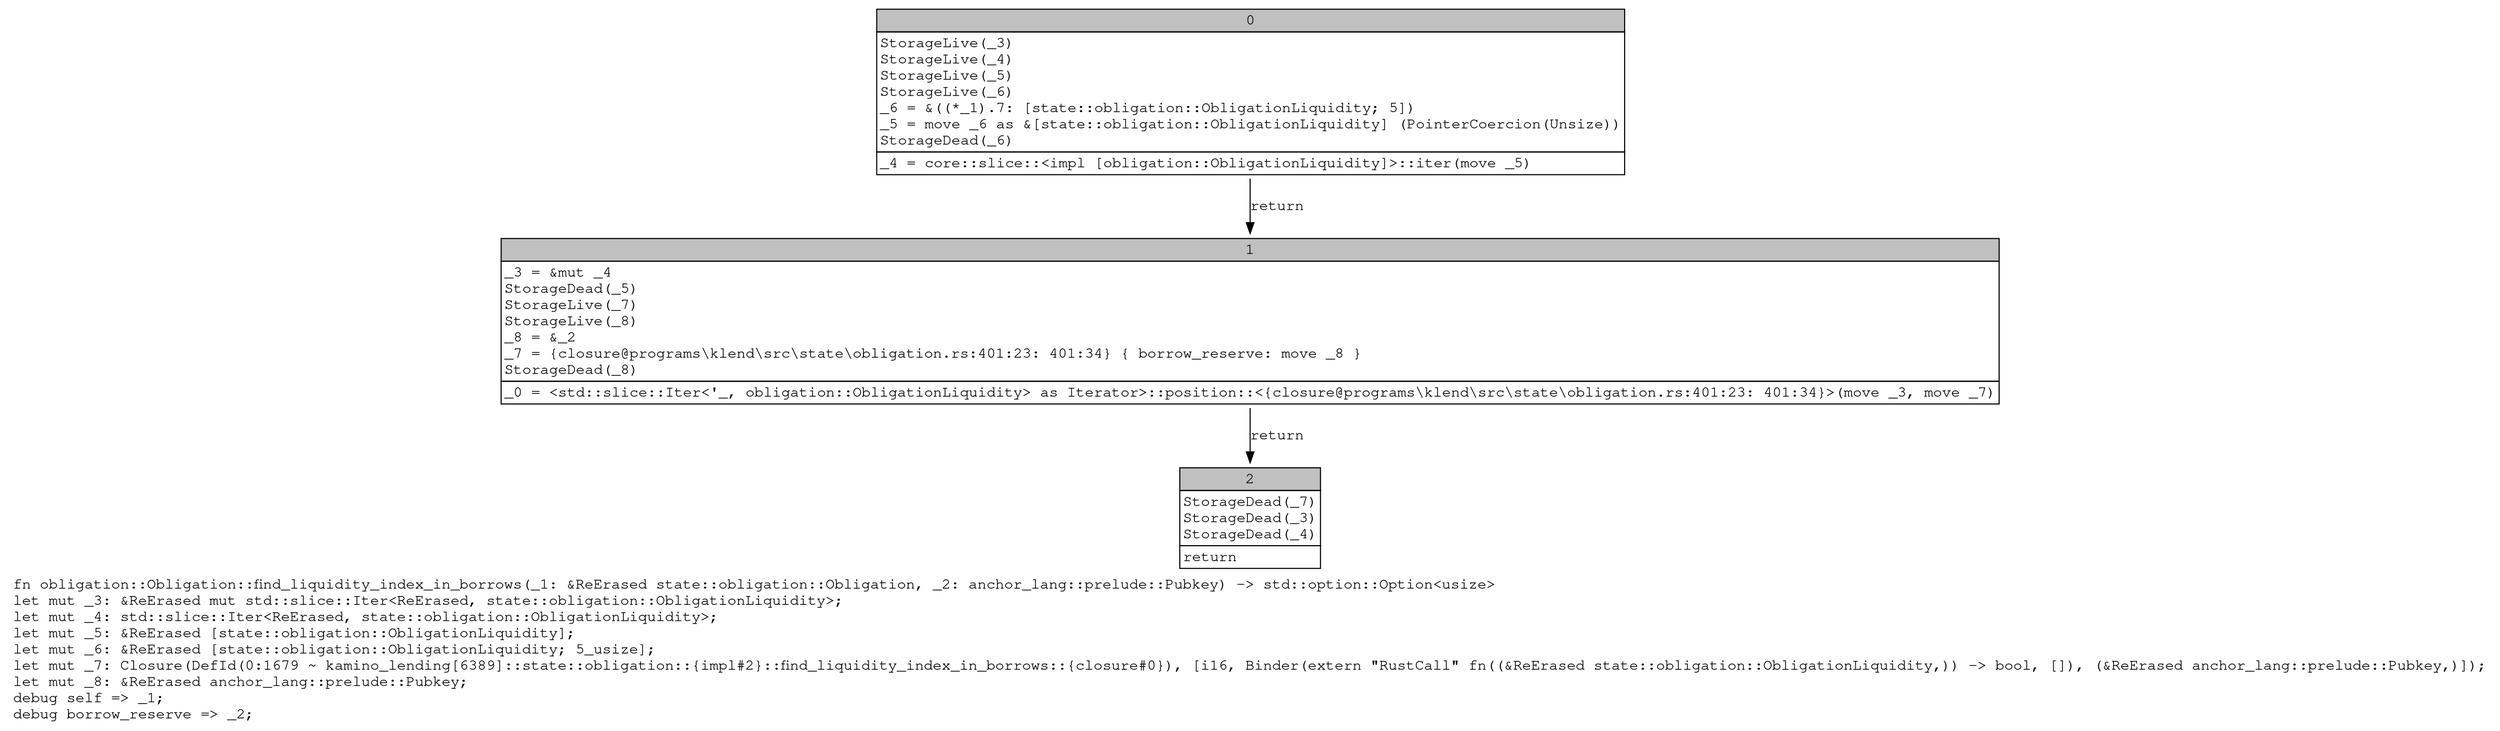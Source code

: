 digraph Mir_0_1678 {
    graph [fontname="Courier, monospace"];
    node [fontname="Courier, monospace"];
    edge [fontname="Courier, monospace"];
    label=<fn obligation::Obligation::find_liquidity_index_in_borrows(_1: &amp;ReErased state::obligation::Obligation, _2: anchor_lang::prelude::Pubkey) -&gt; std::option::Option&lt;usize&gt;<br align="left"/>let mut _3: &amp;ReErased mut std::slice::Iter&lt;ReErased, state::obligation::ObligationLiquidity&gt;;<br align="left"/>let mut _4: std::slice::Iter&lt;ReErased, state::obligation::ObligationLiquidity&gt;;<br align="left"/>let mut _5: &amp;ReErased [state::obligation::ObligationLiquidity];<br align="left"/>let mut _6: &amp;ReErased [state::obligation::ObligationLiquidity; 5_usize];<br align="left"/>let mut _7: Closure(DefId(0:1679 ~ kamino_lending[6389]::state::obligation::{impl#2}::find_liquidity_index_in_borrows::{closure#0}), [i16, Binder(extern &quot;RustCall&quot; fn((&amp;ReErased state::obligation::ObligationLiquidity,)) -&gt; bool, []), (&amp;ReErased anchor_lang::prelude::Pubkey,)]);<br align="left"/>let mut _8: &amp;ReErased anchor_lang::prelude::Pubkey;<br align="left"/>debug self =&gt; _1;<br align="left"/>debug borrow_reserve =&gt; _2;<br align="left"/>>;
    bb0__0_1678 [shape="none", label=<<table border="0" cellborder="1" cellspacing="0"><tr><td bgcolor="gray" align="center" colspan="1">0</td></tr><tr><td align="left" balign="left">StorageLive(_3)<br/>StorageLive(_4)<br/>StorageLive(_5)<br/>StorageLive(_6)<br/>_6 = &amp;((*_1).7: [state::obligation::ObligationLiquidity; 5])<br/>_5 = move _6 as &amp;[state::obligation::ObligationLiquidity] (PointerCoercion(Unsize))<br/>StorageDead(_6)<br/></td></tr><tr><td align="left">_4 = core::slice::&lt;impl [obligation::ObligationLiquidity]&gt;::iter(move _5)</td></tr></table>>];
    bb1__0_1678 [shape="none", label=<<table border="0" cellborder="1" cellspacing="0"><tr><td bgcolor="gray" align="center" colspan="1">1</td></tr><tr><td align="left" balign="left">_3 = &amp;mut _4<br/>StorageDead(_5)<br/>StorageLive(_7)<br/>StorageLive(_8)<br/>_8 = &amp;_2<br/>_7 = {closure@programs\klend\src\state\obligation.rs:401:23: 401:34} { borrow_reserve: move _8 }<br/>StorageDead(_8)<br/></td></tr><tr><td align="left">_0 = &lt;std::slice::Iter&lt;'_, obligation::ObligationLiquidity&gt; as Iterator&gt;::position::&lt;{closure@programs\klend\src\state\obligation.rs:401:23: 401:34}&gt;(move _3, move _7)</td></tr></table>>];
    bb2__0_1678 [shape="none", label=<<table border="0" cellborder="1" cellspacing="0"><tr><td bgcolor="gray" align="center" colspan="1">2</td></tr><tr><td align="left" balign="left">StorageDead(_7)<br/>StorageDead(_3)<br/>StorageDead(_4)<br/></td></tr><tr><td align="left">return</td></tr></table>>];
    bb0__0_1678 -> bb1__0_1678 [label="return"];
    bb1__0_1678 -> bb2__0_1678 [label="return"];
}

